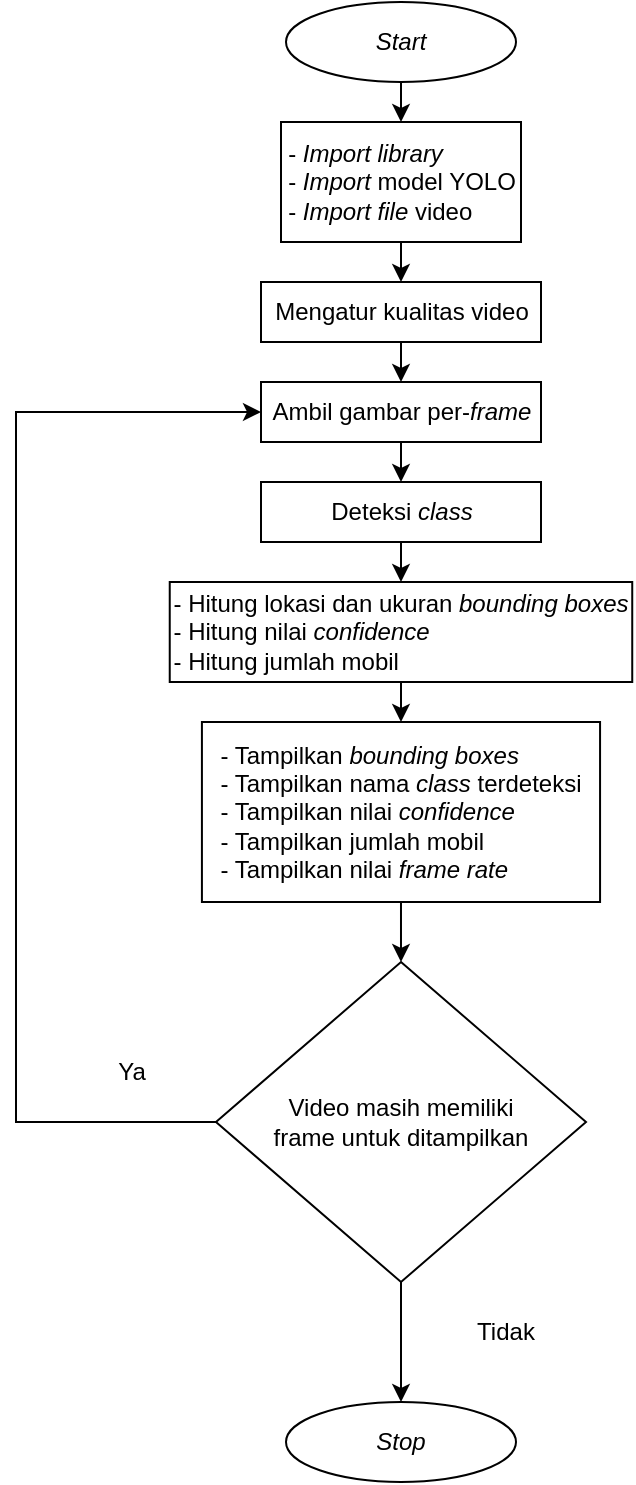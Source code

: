 <mxfile version="20.4.0" type="device"><diagram id="h2AAqL5nkOFpemOhuYrT" name="Page-1"><mxGraphModel dx="786" dy="489" grid="1" gridSize="10" guides="1" tooltips="1" connect="1" arrows="1" fold="1" page="1" pageScale="1" pageWidth="850" pageHeight="1100" math="0" shadow="0"><root><mxCell id="0"/><mxCell id="1" parent="0"/><mxCell id="YRDrV_40YNVM_aQutW9Q-13" style="edgeStyle=orthogonalEdgeStyle;rounded=0;orthogonalLoop=1;jettySize=auto;html=1;exitX=0.5;exitY=1;exitDx=0;exitDy=0;entryX=0.5;entryY=0;entryDx=0;entryDy=0;" edge="1" parent="1" source="YRDrV_40YNVM_aQutW9Q-1" target="YRDrV_40YNVM_aQutW9Q-2"><mxGeometry relative="1" as="geometry"/></mxCell><mxCell id="YRDrV_40YNVM_aQutW9Q-1" value="&lt;i&gt;Start&lt;/i&gt;" style="ellipse;whiteSpace=wrap;html=1;" vertex="1" parent="1"><mxGeometry x="305" y="20" width="115" height="40" as="geometry"/></mxCell><mxCell id="YRDrV_40YNVM_aQutW9Q-14" style="edgeStyle=orthogonalEdgeStyle;rounded=0;orthogonalLoop=1;jettySize=auto;html=1;exitX=0.5;exitY=1;exitDx=0;exitDy=0;entryX=0.5;entryY=0;entryDx=0;entryDy=0;" edge="1" parent="1" source="YRDrV_40YNVM_aQutW9Q-2" target="YRDrV_40YNVM_aQutW9Q-4"><mxGeometry relative="1" as="geometry"/></mxCell><mxCell id="YRDrV_40YNVM_aQutW9Q-2" value="&lt;div style=&quot;text-align: left;&quot;&gt;&lt;span style=&quot;background-color: initial;&quot;&gt;- &lt;i&gt;Import library&lt;/i&gt;&lt;/span&gt;&lt;/div&gt;&lt;div style=&quot;text-align: left;&quot;&gt;&lt;span style=&quot;background-color: initial;&quot;&gt;- &lt;i&gt;Import&lt;/i&gt; model YOLO&lt;/span&gt;&lt;/div&gt;&lt;div style=&quot;text-align: left;&quot;&gt;&lt;span style=&quot;background-color: initial;&quot;&gt;- &lt;i&gt;Import&lt;/i&gt; &lt;i&gt;file&lt;/i&gt; video&lt;/span&gt;&lt;/div&gt;" style="rounded=0;whiteSpace=wrap;html=1;" vertex="1" parent="1"><mxGeometry x="302.5" y="80" width="120" height="60" as="geometry"/></mxCell><mxCell id="YRDrV_40YNVM_aQutW9Q-15" style="edgeStyle=orthogonalEdgeStyle;rounded=0;orthogonalLoop=1;jettySize=auto;html=1;exitX=0.5;exitY=1;exitDx=0;exitDy=0;entryX=0.5;entryY=0;entryDx=0;entryDy=0;" edge="1" parent="1" source="YRDrV_40YNVM_aQutW9Q-4" target="YRDrV_40YNVM_aQutW9Q-5"><mxGeometry relative="1" as="geometry"/></mxCell><mxCell id="YRDrV_40YNVM_aQutW9Q-4" value="&lt;div style=&quot;text-align: left;&quot;&gt;Mengatur kualitas video&lt;/div&gt;" style="rounded=0;whiteSpace=wrap;html=1;" vertex="1" parent="1"><mxGeometry x="292.5" y="160" width="140" height="30" as="geometry"/></mxCell><mxCell id="YRDrV_40YNVM_aQutW9Q-16" style="edgeStyle=orthogonalEdgeStyle;rounded=0;orthogonalLoop=1;jettySize=auto;html=1;exitX=0.5;exitY=1;exitDx=0;exitDy=0;entryX=0.5;entryY=0;entryDx=0;entryDy=0;" edge="1" parent="1" source="YRDrV_40YNVM_aQutW9Q-5" target="YRDrV_40YNVM_aQutW9Q-6"><mxGeometry relative="1" as="geometry"/></mxCell><mxCell id="YRDrV_40YNVM_aQutW9Q-5" value="&lt;div style=&quot;text-align: left;&quot;&gt;Ambil gambar per-&lt;i&gt;frame&lt;/i&gt;&lt;/div&gt;" style="rounded=0;whiteSpace=wrap;html=1;" vertex="1" parent="1"><mxGeometry x="292.5" y="210" width="140" height="30" as="geometry"/></mxCell><mxCell id="YRDrV_40YNVM_aQutW9Q-17" style="edgeStyle=orthogonalEdgeStyle;rounded=0;orthogonalLoop=1;jettySize=auto;html=1;exitX=0.5;exitY=1;exitDx=0;exitDy=0;entryX=0.5;entryY=0;entryDx=0;entryDy=0;" edge="1" parent="1" source="YRDrV_40YNVM_aQutW9Q-6" target="YRDrV_40YNVM_aQutW9Q-7"><mxGeometry relative="1" as="geometry"/></mxCell><mxCell id="YRDrV_40YNVM_aQutW9Q-6" value="&lt;div style=&quot;text-align: left;&quot;&gt;Deteksi &lt;i&gt;class&lt;/i&gt;&lt;/div&gt;" style="rounded=0;whiteSpace=wrap;html=1;" vertex="1" parent="1"><mxGeometry x="292.5" y="260" width="140" height="30" as="geometry"/></mxCell><mxCell id="YRDrV_40YNVM_aQutW9Q-18" style="edgeStyle=orthogonalEdgeStyle;rounded=0;orthogonalLoop=1;jettySize=auto;html=1;exitX=0.5;exitY=1;exitDx=0;exitDy=0;entryX=0.5;entryY=0;entryDx=0;entryDy=0;" edge="1" parent="1" source="YRDrV_40YNVM_aQutW9Q-7" target="YRDrV_40YNVM_aQutW9Q-8"><mxGeometry relative="1" as="geometry"/></mxCell><mxCell id="YRDrV_40YNVM_aQutW9Q-7" value="&lt;div style=&quot;text-align: left;&quot;&gt;- Hitung lokasi dan ukuran&amp;nbsp;&lt;i&gt;bounding boxes&lt;/i&gt;&lt;/div&gt;&lt;div style=&quot;text-align: left;&quot;&gt;- Hitung nilai&amp;nbsp;&lt;i&gt;confidence&lt;/i&gt;&lt;i&gt;&lt;br&gt;&lt;/i&gt;&lt;/div&gt;&lt;div style=&quot;text-align: left;&quot;&gt;- Hitung jumlah mobil&lt;/div&gt;" style="rounded=0;whiteSpace=wrap;html=1;" vertex="1" parent="1"><mxGeometry x="246.87" y="310" width="231.25" height="50" as="geometry"/></mxCell><mxCell id="YRDrV_40YNVM_aQutW9Q-19" style="edgeStyle=orthogonalEdgeStyle;rounded=0;orthogonalLoop=1;jettySize=auto;html=1;exitX=0.5;exitY=1;exitDx=0;exitDy=0;entryX=0.5;entryY=0;entryDx=0;entryDy=0;" edge="1" parent="1" source="YRDrV_40YNVM_aQutW9Q-8" target="YRDrV_40YNVM_aQutW9Q-11"><mxGeometry relative="1" as="geometry"/></mxCell><mxCell id="YRDrV_40YNVM_aQutW9Q-8" value="&lt;div style=&quot;text-align: left;&quot;&gt;- Tampilkan &lt;i&gt;bounding boxes&lt;/i&gt;&lt;/div&gt;&lt;div style=&quot;text-align: left;&quot;&gt;- Tampilkan nama &lt;i&gt;class &lt;/i&gt;terdeteksi&lt;/div&gt;&lt;div style=&quot;text-align: left;&quot;&gt;- Tampilkan nilai &lt;i&gt;confidence&lt;/i&gt;&lt;/div&gt;&lt;div style=&quot;text-align: left;&quot;&gt;- Tampilkan jumlah mobil&lt;/div&gt;&lt;div style=&quot;text-align: left;&quot;&gt;- Tampilkan nilai &lt;i&gt;frame rate&lt;/i&gt;&lt;/div&gt;" style="rounded=0;whiteSpace=wrap;html=1;" vertex="1" parent="1"><mxGeometry x="262.96" y="380" width="199.07" height="90" as="geometry"/></mxCell><mxCell id="YRDrV_40YNVM_aQutW9Q-20" value="" style="edgeStyle=orthogonalEdgeStyle;rounded=0;orthogonalLoop=1;jettySize=auto;html=1;" edge="1" parent="1" source="YRDrV_40YNVM_aQutW9Q-11" target="YRDrV_40YNVM_aQutW9Q-12"><mxGeometry relative="1" as="geometry"/></mxCell><mxCell id="YRDrV_40YNVM_aQutW9Q-21" style="edgeStyle=orthogonalEdgeStyle;rounded=0;orthogonalLoop=1;jettySize=auto;html=1;exitX=0;exitY=0.5;exitDx=0;exitDy=0;entryX=0;entryY=0.5;entryDx=0;entryDy=0;" edge="1" parent="1" source="YRDrV_40YNVM_aQutW9Q-11" target="YRDrV_40YNVM_aQutW9Q-5"><mxGeometry relative="1" as="geometry"><mxPoint x="160" y="370" as="targetPoint"/><Array as="points"><mxPoint x="170" y="580"/><mxPoint x="170" y="225"/></Array></mxGeometry></mxCell><mxCell id="YRDrV_40YNVM_aQutW9Q-11" value="Video masih memiliki &lt;br&gt;frame untuk ditampilkan" style="rhombus;whiteSpace=wrap;html=1;" vertex="1" parent="1"><mxGeometry x="270" y="500" width="185" height="160" as="geometry"/></mxCell><mxCell id="YRDrV_40YNVM_aQutW9Q-12" value="&lt;i&gt;Stop&lt;/i&gt;" style="ellipse;whiteSpace=wrap;html=1;" vertex="1" parent="1"><mxGeometry x="305" y="720" width="115" height="40" as="geometry"/></mxCell><mxCell id="YRDrV_40YNVM_aQutW9Q-22" value="Ya" style="rounded=0;whiteSpace=wrap;html=1;strokeColor=none;" vertex="1" parent="1"><mxGeometry x="192.96" y="540" width="70" height="30" as="geometry"/></mxCell><mxCell id="YRDrV_40YNVM_aQutW9Q-23" value="Tidak" style="rounded=0;whiteSpace=wrap;html=1;strokeColor=none;" vertex="1" parent="1"><mxGeometry x="380" y="670" width="70" height="30" as="geometry"/></mxCell></root></mxGraphModel></diagram></mxfile>
